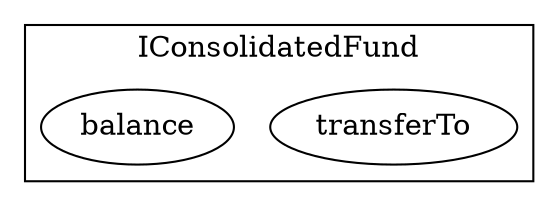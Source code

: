 strict digraph {
subgraph cluster_7036_IConsolidatedFund {
label = "IConsolidatedFund"
"7036_transferTo" [label="transferTo"]
"7036_balance" [label="balance"]
}subgraph cluster_solidity {
label = "[Solidity]"
}
}